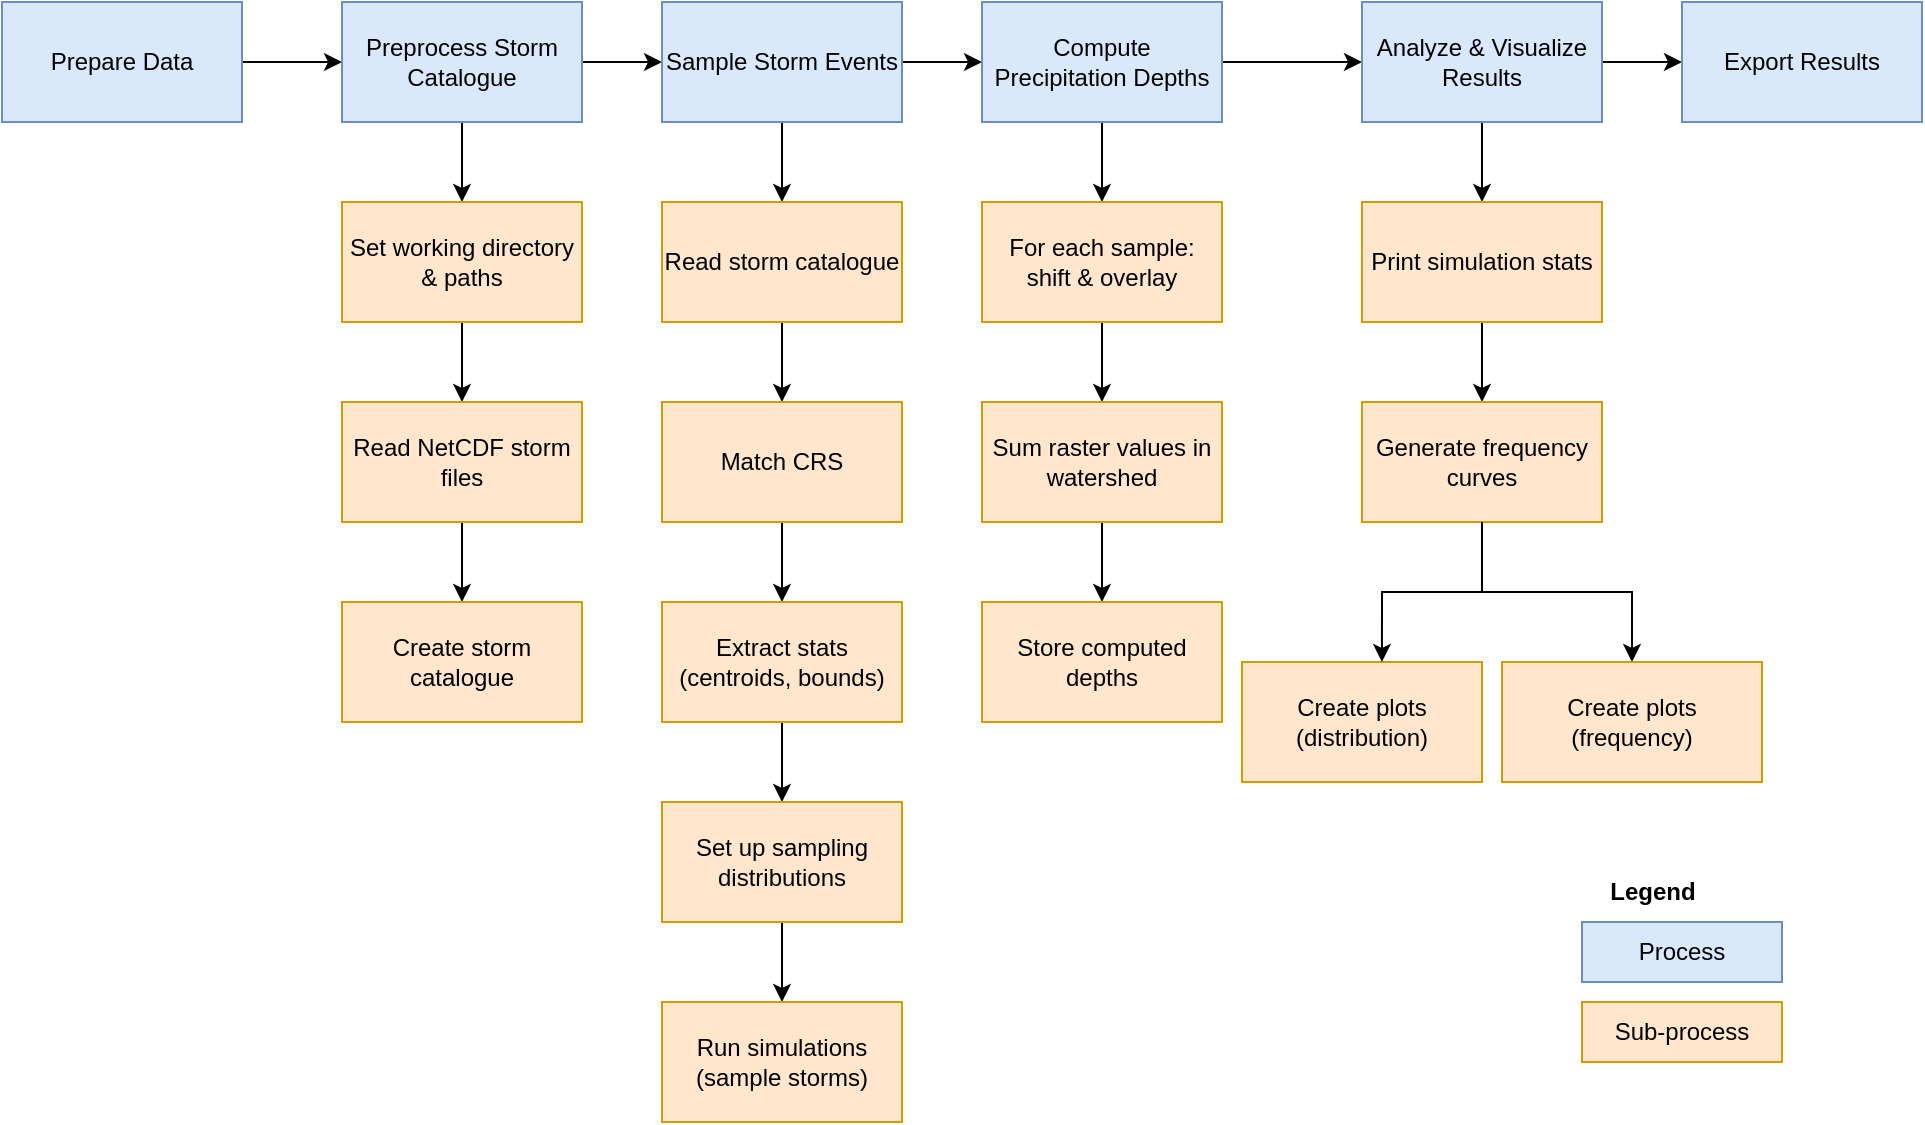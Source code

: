 <mxfile version="28.0.7">
  <diagram name="Page-1" id="yRRBCqd0JBk5zs2dU53u">
    <mxGraphModel dx="2276" dy="777" grid="1" gridSize="10" guides="1" tooltips="1" connect="1" arrows="1" fold="1" page="1" pageScale="1" pageWidth="850" pageHeight="1100" math="0" shadow="0">
      <root>
        <mxCell id="0" />
        <mxCell id="1" parent="0" />
        <mxCell id="tvSFFlMFryi0nulxaoqH-44" style="edgeStyle=orthogonalEdgeStyle;rounded=0;orthogonalLoop=1;jettySize=auto;html=1;exitX=1;exitY=0.5;exitDx=0;exitDy=0;entryX=0;entryY=0.5;entryDx=0;entryDy=0;" edge="1" parent="1" source="tvSFFlMFryi0nulxaoqH-2" target="tvSFFlMFryi0nulxaoqH-3">
          <mxGeometry relative="1" as="geometry" />
        </mxCell>
        <mxCell id="tvSFFlMFryi0nulxaoqH-2" value="Prepare Data" style="whiteSpace=wrap;html=1;fillColor=#dae8fc;strokeColor=#6c8ebf;" vertex="1" parent="1">
          <mxGeometry x="-210" y="300" width="120" height="60" as="geometry" />
        </mxCell>
        <mxCell id="tvSFFlMFryi0nulxaoqH-11" value="" style="edgeStyle=orthogonalEdgeStyle;rounded=0;orthogonalLoop=1;jettySize=auto;html=1;" edge="1" parent="1" source="tvSFFlMFryi0nulxaoqH-3" target="tvSFFlMFryi0nulxaoqH-10">
          <mxGeometry relative="1" as="geometry" />
        </mxCell>
        <mxCell id="tvSFFlMFryi0nulxaoqH-16" style="edgeStyle=orthogonalEdgeStyle;rounded=0;orthogonalLoop=1;jettySize=auto;html=1;exitX=1;exitY=0.5;exitDx=0;exitDy=0;entryX=0;entryY=0.5;entryDx=0;entryDy=0;" edge="1" parent="1" source="tvSFFlMFryi0nulxaoqH-3" target="tvSFFlMFryi0nulxaoqH-4">
          <mxGeometry relative="1" as="geometry" />
        </mxCell>
        <mxCell id="tvSFFlMFryi0nulxaoqH-3" value="Preprocess Storm Catalogue" style="whiteSpace=wrap;html=1;fillColor=#dae8fc;strokeColor=#6c8ebf;" vertex="1" parent="1">
          <mxGeometry x="-40" y="300" width="120" height="60" as="geometry" />
        </mxCell>
        <mxCell id="tvSFFlMFryi0nulxaoqH-18" value="" style="edgeStyle=orthogonalEdgeStyle;rounded=0;orthogonalLoop=1;jettySize=auto;html=1;" edge="1" parent="1" source="tvSFFlMFryi0nulxaoqH-4" target="tvSFFlMFryi0nulxaoqH-17">
          <mxGeometry relative="1" as="geometry" />
        </mxCell>
        <mxCell id="tvSFFlMFryi0nulxaoqH-28" style="edgeStyle=orthogonalEdgeStyle;rounded=0;orthogonalLoop=1;jettySize=auto;html=1;exitX=1;exitY=0.5;exitDx=0;exitDy=0;entryX=0;entryY=0.5;entryDx=0;entryDy=0;" edge="1" parent="1" source="tvSFFlMFryi0nulxaoqH-4" target="tvSFFlMFryi0nulxaoqH-5">
          <mxGeometry relative="1" as="geometry" />
        </mxCell>
        <mxCell id="tvSFFlMFryi0nulxaoqH-4" value="Sample Storm Events" style="whiteSpace=wrap;html=1;fillColor=#dae8fc;strokeColor=#6c8ebf;" vertex="1" parent="1">
          <mxGeometry x="120" y="300" width="120" height="60" as="geometry" />
        </mxCell>
        <mxCell id="tvSFFlMFryi0nulxaoqH-30" value="" style="edgeStyle=orthogonalEdgeStyle;rounded=0;orthogonalLoop=1;jettySize=auto;html=1;" edge="1" parent="1" source="tvSFFlMFryi0nulxaoqH-5" target="tvSFFlMFryi0nulxaoqH-29">
          <mxGeometry relative="1" as="geometry" />
        </mxCell>
        <mxCell id="tvSFFlMFryi0nulxaoqH-37" style="edgeStyle=orthogonalEdgeStyle;rounded=0;orthogonalLoop=1;jettySize=auto;html=1;exitX=1;exitY=0.5;exitDx=0;exitDy=0;entryX=0;entryY=0.5;entryDx=0;entryDy=0;" edge="1" parent="1" source="tvSFFlMFryi0nulxaoqH-5" target="tvSFFlMFryi0nulxaoqH-6">
          <mxGeometry relative="1" as="geometry" />
        </mxCell>
        <mxCell id="tvSFFlMFryi0nulxaoqH-5" value="Compute Precipitation Depths" style="whiteSpace=wrap;html=1;fillColor=#dae8fc;strokeColor=#6c8ebf;" vertex="1" parent="1">
          <mxGeometry x="280" y="300" width="120" height="60" as="geometry" />
        </mxCell>
        <mxCell id="tvSFFlMFryi0nulxaoqH-36" value="" style="edgeStyle=orthogonalEdgeStyle;rounded=0;orthogonalLoop=1;jettySize=auto;html=1;" edge="1" parent="1" source="tvSFFlMFryi0nulxaoqH-6" target="tvSFFlMFryi0nulxaoqH-35">
          <mxGeometry relative="1" as="geometry" />
        </mxCell>
        <mxCell id="tvSFFlMFryi0nulxaoqH-45" style="edgeStyle=orthogonalEdgeStyle;rounded=0;orthogonalLoop=1;jettySize=auto;html=1;exitX=1;exitY=0.5;exitDx=0;exitDy=0;" edge="1" parent="1" source="tvSFFlMFryi0nulxaoqH-6" target="tvSFFlMFryi0nulxaoqH-7">
          <mxGeometry relative="1" as="geometry" />
        </mxCell>
        <mxCell id="tvSFFlMFryi0nulxaoqH-6" value="Analyze &amp;amp; Visualize Results" style="whiteSpace=wrap;html=1;fillColor=#dae8fc;strokeColor=#6c8ebf;" vertex="1" parent="1">
          <mxGeometry x="470" y="300" width="120" height="60" as="geometry" />
        </mxCell>
        <mxCell id="tvSFFlMFryi0nulxaoqH-7" value="Export Results" style="whiteSpace=wrap;html=1;fillColor=#dae8fc;strokeColor=#6c8ebf;" vertex="1" parent="1">
          <mxGeometry x="630" y="300" width="120" height="60" as="geometry" />
        </mxCell>
        <mxCell id="tvSFFlMFryi0nulxaoqH-13" value="" style="edgeStyle=orthogonalEdgeStyle;rounded=0;orthogonalLoop=1;jettySize=auto;html=1;" edge="1" parent="1" source="tvSFFlMFryi0nulxaoqH-10" target="tvSFFlMFryi0nulxaoqH-12">
          <mxGeometry relative="1" as="geometry" />
        </mxCell>
        <mxCell id="tvSFFlMFryi0nulxaoqH-10" value="Set working directory &amp;amp; paths" style="whiteSpace=wrap;html=1;fillColor=#ffe6cc;strokeColor=#d79b00;" vertex="1" parent="1">
          <mxGeometry x="-40" y="400" width="120" height="60" as="geometry" />
        </mxCell>
        <mxCell id="tvSFFlMFryi0nulxaoqH-15" value="" style="edgeStyle=orthogonalEdgeStyle;rounded=0;orthogonalLoop=1;jettySize=auto;html=1;" edge="1" parent="1" source="tvSFFlMFryi0nulxaoqH-12" target="tvSFFlMFryi0nulxaoqH-14">
          <mxGeometry relative="1" as="geometry" />
        </mxCell>
        <mxCell id="tvSFFlMFryi0nulxaoqH-12" value="Read NetCDF storm files" style="whiteSpace=wrap;html=1;fillColor=#ffe6cc;strokeColor=#d79b00;" vertex="1" parent="1">
          <mxGeometry x="-40" y="500" width="120" height="60" as="geometry" />
        </mxCell>
        <mxCell id="tvSFFlMFryi0nulxaoqH-14" value="Create storm catalogue" style="whiteSpace=wrap;html=1;fillColor=#ffe6cc;strokeColor=#d79b00;" vertex="1" parent="1">
          <mxGeometry x="-40" y="600" width="120" height="60" as="geometry" />
        </mxCell>
        <mxCell id="tvSFFlMFryi0nulxaoqH-21" style="edgeStyle=orthogonalEdgeStyle;rounded=0;orthogonalLoop=1;jettySize=auto;html=1;exitX=0.5;exitY=1;exitDx=0;exitDy=0;entryX=0.5;entryY=0;entryDx=0;entryDy=0;" edge="1" parent="1" source="tvSFFlMFryi0nulxaoqH-17" target="tvSFFlMFryi0nulxaoqH-19">
          <mxGeometry relative="1" as="geometry" />
        </mxCell>
        <mxCell id="tvSFFlMFryi0nulxaoqH-17" value="Read storm catalogue" style="whiteSpace=wrap;html=1;fillColor=#ffe6cc;strokeColor=#d79b00;" vertex="1" parent="1">
          <mxGeometry x="120" y="400" width="120" height="60" as="geometry" />
        </mxCell>
        <mxCell id="tvSFFlMFryi0nulxaoqH-23" style="edgeStyle=orthogonalEdgeStyle;rounded=0;orthogonalLoop=1;jettySize=auto;html=1;exitX=0.5;exitY=1;exitDx=0;exitDy=0;entryX=0.5;entryY=0;entryDx=0;entryDy=0;" edge="1" parent="1" source="tvSFFlMFryi0nulxaoqH-19" target="tvSFFlMFryi0nulxaoqH-20">
          <mxGeometry relative="1" as="geometry" />
        </mxCell>
        <mxCell id="tvSFFlMFryi0nulxaoqH-19" value="Match CRS" style="whiteSpace=wrap;html=1;fillColor=#ffe6cc;strokeColor=#d79b00;" vertex="1" parent="1">
          <mxGeometry x="120" y="500" width="120" height="60" as="geometry" />
        </mxCell>
        <mxCell id="tvSFFlMFryi0nulxaoqH-25" value="" style="edgeStyle=orthogonalEdgeStyle;rounded=0;orthogonalLoop=1;jettySize=auto;html=1;" edge="1" parent="1" source="tvSFFlMFryi0nulxaoqH-20" target="tvSFFlMFryi0nulxaoqH-24">
          <mxGeometry relative="1" as="geometry" />
        </mxCell>
        <mxCell id="tvSFFlMFryi0nulxaoqH-20" value="Extract stats (centroids, bounds)" style="whiteSpace=wrap;html=1;fillColor=#ffe6cc;strokeColor=#d79b00;" vertex="1" parent="1">
          <mxGeometry x="120" y="600" width="120" height="60" as="geometry" />
        </mxCell>
        <mxCell id="tvSFFlMFryi0nulxaoqH-27" value="" style="edgeStyle=orthogonalEdgeStyle;rounded=0;orthogonalLoop=1;jettySize=auto;html=1;" edge="1" parent="1" source="tvSFFlMFryi0nulxaoqH-24" target="tvSFFlMFryi0nulxaoqH-26">
          <mxGeometry relative="1" as="geometry" />
        </mxCell>
        <mxCell id="tvSFFlMFryi0nulxaoqH-24" value="Set up sampling distributions" style="whiteSpace=wrap;html=1;fillColor=#ffe6cc;strokeColor=#d79b00;" vertex="1" parent="1">
          <mxGeometry x="120" y="700" width="120" height="60" as="geometry" />
        </mxCell>
        <mxCell id="tvSFFlMFryi0nulxaoqH-26" value="Run simulations (sample storms)" style="whiteSpace=wrap;html=1;fillColor=#ffe6cc;strokeColor=#d79b00;" vertex="1" parent="1">
          <mxGeometry x="120" y="800" width="120" height="60" as="geometry" />
        </mxCell>
        <mxCell id="tvSFFlMFryi0nulxaoqH-32" value="" style="edgeStyle=orthogonalEdgeStyle;rounded=0;orthogonalLoop=1;jettySize=auto;html=1;" edge="1" parent="1" source="tvSFFlMFryi0nulxaoqH-29" target="tvSFFlMFryi0nulxaoqH-31">
          <mxGeometry relative="1" as="geometry" />
        </mxCell>
        <mxCell id="tvSFFlMFryi0nulxaoqH-29" value="For each sample: shift &amp;amp; overlay" style="whiteSpace=wrap;html=1;fillColor=#ffe6cc;strokeColor=#d79b00;" vertex="1" parent="1">
          <mxGeometry x="280" y="400" width="120" height="60" as="geometry" />
        </mxCell>
        <mxCell id="tvSFFlMFryi0nulxaoqH-34" value="" style="edgeStyle=orthogonalEdgeStyle;rounded=0;orthogonalLoop=1;jettySize=auto;html=1;" edge="1" parent="1" source="tvSFFlMFryi0nulxaoqH-31" target="tvSFFlMFryi0nulxaoqH-33">
          <mxGeometry relative="1" as="geometry" />
        </mxCell>
        <mxCell id="tvSFFlMFryi0nulxaoqH-31" value="Sum raster values in watershed" style="whiteSpace=wrap;html=1;fillColor=#ffe6cc;strokeColor=#d79b00;" vertex="1" parent="1">
          <mxGeometry x="280" y="500" width="120" height="60" as="geometry" />
        </mxCell>
        <mxCell id="tvSFFlMFryi0nulxaoqH-33" value="Store computed depths" style="whiteSpace=wrap;html=1;fillColor=#ffe6cc;strokeColor=#d79b00;" vertex="1" parent="1">
          <mxGeometry x="280" y="600" width="120" height="60" as="geometry" />
        </mxCell>
        <mxCell id="tvSFFlMFryi0nulxaoqH-39" value="" style="edgeStyle=orthogonalEdgeStyle;rounded=0;orthogonalLoop=1;jettySize=auto;html=1;" edge="1" parent="1" source="tvSFFlMFryi0nulxaoqH-35" target="tvSFFlMFryi0nulxaoqH-38">
          <mxGeometry relative="1" as="geometry" />
        </mxCell>
        <mxCell id="tvSFFlMFryi0nulxaoqH-35" value="Print simulation stats" style="whiteSpace=wrap;html=1;fillColor=#ffe6cc;strokeColor=#d79b00;" vertex="1" parent="1">
          <mxGeometry x="470" y="400" width="120" height="60" as="geometry" />
        </mxCell>
        <mxCell id="tvSFFlMFryi0nulxaoqH-41" value="" style="edgeStyle=orthogonalEdgeStyle;rounded=0;orthogonalLoop=1;jettySize=auto;html=1;exitX=0.5;exitY=1;exitDx=0;exitDy=0;" edge="1" parent="1" source="tvSFFlMFryi0nulxaoqH-38" target="tvSFFlMFryi0nulxaoqH-40">
          <mxGeometry relative="1" as="geometry" />
        </mxCell>
        <mxCell id="tvSFFlMFryi0nulxaoqH-38" value="Generate frequency curves" style="whiteSpace=wrap;html=1;fillColor=#ffe6cc;strokeColor=#d79b00;" vertex="1" parent="1">
          <mxGeometry x="470" y="500" width="120" height="60" as="geometry" />
        </mxCell>
        <mxCell id="tvSFFlMFryi0nulxaoqH-40" value="Create plots (frequency)" style="whiteSpace=wrap;html=1;fillColor=#ffe6cc;strokeColor=#d79b00;" vertex="1" parent="1">
          <mxGeometry x="540" y="630" width="130" height="60" as="geometry" />
        </mxCell>
        <mxCell id="tvSFFlMFryi0nulxaoqH-42" value="Create plots (distribution)" style="whiteSpace=wrap;html=1;fillColor=#ffe6cc;strokeColor=#d79b00;" vertex="1" parent="1">
          <mxGeometry x="410" y="630" width="120" height="60" as="geometry" />
        </mxCell>
        <mxCell id="tvSFFlMFryi0nulxaoqH-43" style="edgeStyle=orthogonalEdgeStyle;rounded=0;orthogonalLoop=1;jettySize=auto;html=1;exitX=0.5;exitY=1;exitDx=0;exitDy=0;entryX=0.583;entryY=0;entryDx=0;entryDy=0;entryPerimeter=0;" edge="1" parent="1" source="tvSFFlMFryi0nulxaoqH-38" target="tvSFFlMFryi0nulxaoqH-42">
          <mxGeometry relative="1" as="geometry" />
        </mxCell>
        <mxCell id="tvSFFlMFryi0nulxaoqH-46" value="Process" style="whiteSpace=wrap;html=1;fillColor=#dae8fc;strokeColor=#6c8ebf;" vertex="1" parent="1">
          <mxGeometry x="580" y="760" width="100" height="30" as="geometry" />
        </mxCell>
        <mxCell id="tvSFFlMFryi0nulxaoqH-47" value="Sub-process" style="whiteSpace=wrap;html=1;fillColor=#ffe6cc;strokeColor=#d79b00;" vertex="1" parent="1">
          <mxGeometry x="580" y="800" width="100" height="30" as="geometry" />
        </mxCell>
        <mxCell id="tvSFFlMFryi0nulxaoqH-48" value="&lt;b&gt;Legend&lt;/b&gt;" style="text;html=1;align=center;verticalAlign=middle;resizable=0;points=[];autosize=1;strokeColor=none;fillColor=none;" vertex="1" parent="1">
          <mxGeometry x="580" y="730" width="70" height="30" as="geometry" />
        </mxCell>
      </root>
    </mxGraphModel>
  </diagram>
</mxfile>
